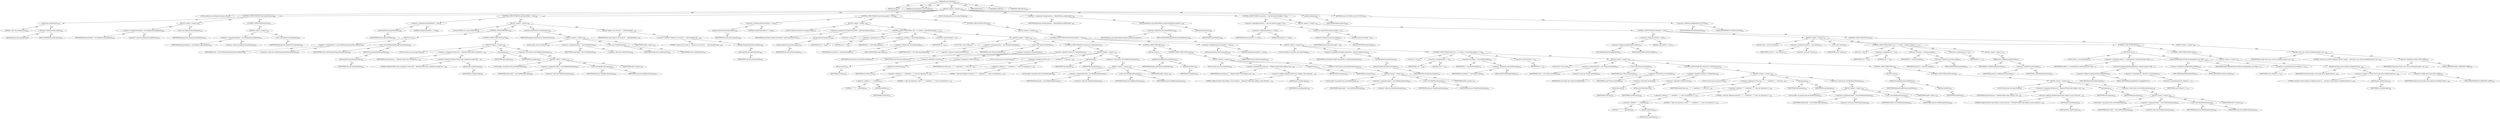 digraph "executeInVM" {  
"111669149724" [label = <(METHOD,executeInVM)<SUB>486</SUB>> ]
"115964117001" [label = <(PARAM,this)<SUB>486</SUB>> ]
"115964117035" [label = <(PARAM,CommandlineJava commandline)<SUB>486</SUB>> ]
"25769803828" [label = <(BLOCK,&lt;empty&gt;,&lt;empty&gt;)<SUB>486</SUB>> ]
"94489280522" [label = <(LOCAL,jdepend.textui.JDepend jdepend: ANY)<SUB>487</SUB>> ]
"47244640278" [label = <(CONTROL_STRUCTURE,IF,if (this.equals(format)))<SUB>489</SUB>> ]
"30064771219" [label = <(equals,this.equals(format))<SUB>489</SUB>> ]
"90194313244" [label = <(LITERAL,&quot;xml&quot;,this.equals(format))<SUB>489</SUB>> ]
"30064771220" [label = <(&lt;operator&gt;.fieldAccess,this.format)<SUB>489</SUB>> ]
"68719476898" [label = <(IDENTIFIER,this,this.equals(format))> ]
"55834574893" [label = <(FIELD_IDENTIFIER,format,format)<SUB>489</SUB>> ]
"25769803829" [label = <(BLOCK,&lt;empty&gt;,&lt;empty&gt;)<SUB>489</SUB>> ]
"30064771221" [label = <(&lt;operator&gt;.assignment,jdepend = new jdepend.xmlui.JDepend())<SUB>490</SUB>> ]
"68719476899" [label = <(IDENTIFIER,jdepend,jdepend = new jdepend.xmlui.JDepend())<SUB>490</SUB>> ]
"30064771222" [label = <(&lt;operator&gt;.alloc,new jdepend.xmlui.JDepend())<SUB>490</SUB>> ]
"30064771223" [label = <(&lt;init&gt;,new jdepend.xmlui.JDepend())<SUB>490</SUB>> ]
"68719476900" [label = <(IDENTIFIER,jdepend,new jdepend.xmlui.JDepend())<SUB>490</SUB>> ]
"47244640279" [label = <(CONTROL_STRUCTURE,ELSE,else)<SUB>491</SUB>> ]
"25769803830" [label = <(BLOCK,&lt;empty&gt;,&lt;empty&gt;)<SUB>491</SUB>> ]
"30064771224" [label = <(&lt;operator&gt;.assignment,jdepend = new jdepend.textui.JDepend())<SUB>492</SUB>> ]
"68719476901" [label = <(IDENTIFIER,jdepend,jdepend = new jdepend.textui.JDepend())<SUB>492</SUB>> ]
"30064771225" [label = <(&lt;operator&gt;.alloc,new jdepend.textui.JDepend())<SUB>492</SUB>> ]
"30064771226" [label = <(&lt;init&gt;,new jdepend.textui.JDepend())<SUB>492</SUB>> ]
"68719476902" [label = <(IDENTIFIER,jdepend,new jdepend.textui.JDepend())<SUB>492</SUB>> ]
"47244640280" [label = <(CONTROL_STRUCTURE,IF,if (getOutputFile() != null))<SUB>495</SUB>> ]
"30064771227" [label = <(&lt;operator&gt;.notEquals,getOutputFile() != null)<SUB>495</SUB>> ]
"30064771228" [label = <(getOutputFile,this.getOutputFile())<SUB>495</SUB>> ]
"68719476757" [label = <(IDENTIFIER,this,this.getOutputFile())<SUB>495</SUB>> ]
"90194313245" [label = <(LITERAL,null,getOutputFile() != null)<SUB>495</SUB>> ]
"25769803831" [label = <(BLOCK,&lt;empty&gt;,&lt;empty&gt;)<SUB>495</SUB>> ]
"94489280523" [label = <(LOCAL,FileWriter fw: java.io.FileWriter)<SUB>496</SUB>> ]
"47244640281" [label = <(CONTROL_STRUCTURE,TRY,try)<SUB>497</SUB>> ]
"25769803832" [label = <(BLOCK,try,try)<SUB>497</SUB>> ]
"30064771229" [label = <(&lt;operator&gt;.assignment,fw = new FileWriter(getOutputFile().getPath()))<SUB>498</SUB>> ]
"68719476903" [label = <(IDENTIFIER,fw,fw = new FileWriter(getOutputFile().getPath()))<SUB>498</SUB>> ]
"30064771230" [label = <(&lt;operator&gt;.alloc,new FileWriter(getOutputFile().getPath()))<SUB>498</SUB>> ]
"30064771231" [label = <(&lt;init&gt;,new FileWriter(getOutputFile().getPath()))<SUB>498</SUB>> ]
"68719476904" [label = <(IDENTIFIER,fw,new FileWriter(getOutputFile().getPath()))<SUB>498</SUB>> ]
"30064771232" [label = <(getPath,this.getOutputFile().getPath())<SUB>498</SUB>> ]
"30064771233" [label = <(getOutputFile,this.getOutputFile())<SUB>498</SUB>> ]
"68719476758" [label = <(IDENTIFIER,this,this.getOutputFile())<SUB>498</SUB>> ]
"47244640282" [label = <(CONTROL_STRUCTURE,CATCH,catch)<SUB>499</SUB>> ]
"25769803833" [label = <(BLOCK,&lt;empty&gt;,&lt;empty&gt;)<SUB>499</SUB>> ]
"94489280524" [label = <(LOCAL,String msg: java.lang.String)<SUB>500</SUB>> ]
"30064771234" [label = <(&lt;operator&gt;.assignment,String msg = &quot;JDepend Failed when creating the ...)<SUB>500</SUB>> ]
"68719476905" [label = <(IDENTIFIER,msg,String msg = &quot;JDepend Failed when creating the ...)<SUB>500</SUB>> ]
"30064771235" [label = <(&lt;operator&gt;.addition,&quot;JDepend Failed when creating the output file: ...)<SUB>500</SUB>> ]
"90194313246" [label = <(LITERAL,&quot;JDepend Failed when creating the output file: &quot;,&quot;JDepend Failed when creating the output file: ...)<SUB>500</SUB>> ]
"30064771236" [label = <(getMessage,e.getMessage())<SUB>501</SUB>> ]
"68719476906" [label = <(IDENTIFIER,e,e.getMessage())<SUB>501</SUB>> ]
"30064771237" [label = <(log,log(msg))<SUB>502</SUB>> ]
"68719476759" [label = <(IDENTIFIER,this,log(msg))<SUB>502</SUB>> ]
"68719476907" [label = <(IDENTIFIER,msg,log(msg))<SUB>502</SUB>> ]
"30064771238" [label = <(&lt;operator&gt;.throw,throw new BuildException(msg);)<SUB>503</SUB>> ]
"25769803834" [label = <(BLOCK,&lt;empty&gt;,&lt;empty&gt;)<SUB>503</SUB>> ]
"94489280525" [label = <(LOCAL,$obj2: org.apache.tools.ant.BuildException)<SUB>503</SUB>> ]
"30064771239" [label = <(&lt;operator&gt;.assignment,$obj2 = new BuildException(msg))<SUB>503</SUB>> ]
"68719476908" [label = <(IDENTIFIER,$obj2,$obj2 = new BuildException(msg))<SUB>503</SUB>> ]
"30064771240" [label = <(&lt;operator&gt;.alloc,new BuildException(msg))<SUB>503</SUB>> ]
"30064771241" [label = <(&lt;init&gt;,new BuildException(msg))<SUB>503</SUB>> ]
"68719476909" [label = <(IDENTIFIER,$obj2,new BuildException(msg))<SUB>503</SUB>> ]
"68719476910" [label = <(IDENTIFIER,msg,new BuildException(msg))<SUB>503</SUB>> ]
"68719476911" [label = <(IDENTIFIER,$obj2,&lt;empty&gt;)<SUB>503</SUB>> ]
"30064771242" [label = <(setWriter,setWriter(new PrintWriter(fw)))<SUB>505</SUB>> ]
"68719476912" [label = <(IDENTIFIER,jdepend,setWriter(new PrintWriter(fw)))<SUB>505</SUB>> ]
"25769803835" [label = <(BLOCK,&lt;empty&gt;,&lt;empty&gt;)<SUB>505</SUB>> ]
"94489280526" [label = <(LOCAL,$obj3: java.io.PrintWriter)<SUB>505</SUB>> ]
"30064771243" [label = <(&lt;operator&gt;.assignment,$obj3 = new PrintWriter(fw))<SUB>505</SUB>> ]
"68719476913" [label = <(IDENTIFIER,$obj3,$obj3 = new PrintWriter(fw))<SUB>505</SUB>> ]
"30064771244" [label = <(&lt;operator&gt;.alloc,new PrintWriter(fw))<SUB>505</SUB>> ]
"30064771245" [label = <(&lt;init&gt;,new PrintWriter(fw))<SUB>505</SUB>> ]
"68719476914" [label = <(IDENTIFIER,$obj3,new PrintWriter(fw))<SUB>505</SUB>> ]
"68719476915" [label = <(IDENTIFIER,fw,new PrintWriter(fw))<SUB>505</SUB>> ]
"68719476916" [label = <(IDENTIFIER,$obj3,&lt;empty&gt;)<SUB>505</SUB>> ]
"30064771246" [label = <(log,log(&quot;Output to be stored in &quot; + getOutputFile()...)<SUB>506</SUB>> ]
"68719476761" [label = <(IDENTIFIER,this,log(&quot;Output to be stored in &quot; + getOutputFile()...)<SUB>506</SUB>> ]
"30064771247" [label = <(&lt;operator&gt;.addition,&quot;Output to be stored in &quot; + getOutputFile().get...)<SUB>506</SUB>> ]
"90194313247" [label = <(LITERAL,&quot;Output to be stored in &quot;,&quot;Output to be stored in &quot; + getOutputFile().get...)<SUB>506</SUB>> ]
"30064771248" [label = <(getPath,this.getOutputFile().getPath())<SUB>506</SUB>> ]
"30064771249" [label = <(getOutputFile,this.getOutputFile())<SUB>506</SUB>> ]
"68719476760" [label = <(IDENTIFIER,this,this.getOutputFile())<SUB>506</SUB>> ]
"47244640283" [label = <(CONTROL_STRUCTURE,IF,if (getClassespath() != null))<SUB>509</SUB>> ]
"30064771250" [label = <(&lt;operator&gt;.notEquals,getClassespath() != null)<SUB>509</SUB>> ]
"30064771251" [label = <(getClassespath,this.getClassespath())<SUB>509</SUB>> ]
"68719476762" [label = <(IDENTIFIER,this,this.getClassespath())<SUB>509</SUB>> ]
"90194313248" [label = <(LITERAL,null,getClassespath() != null)<SUB>509</SUB>> ]
"25769803836" [label = <(BLOCK,&lt;empty&gt;,&lt;empty&gt;)<SUB>509</SUB>> ]
"94489280527" [label = <(LOCAL,String[] classesPath: java.lang.String[])<SUB>514</SUB>> ]
"30064771252" [label = <(&lt;operator&gt;.assignment,String[] classesPath = getClassespath().list())<SUB>514</SUB>> ]
"68719476917" [label = <(IDENTIFIER,classesPath,String[] classesPath = getClassespath().list())<SUB>514</SUB>> ]
"30064771253" [label = <(list,this.getClassespath().list())<SUB>514</SUB>> ]
"30064771254" [label = <(getClassespath,this.getClassespath())<SUB>514</SUB>> ]
"68719476763" [label = <(IDENTIFIER,this,this.getClassespath())<SUB>514</SUB>> ]
"47244640284" [label = <(CONTROL_STRUCTURE,FOR,for (int i = 0; Some(i &lt; classesPath.length); i++))<SUB>515</SUB>> ]
"94489280528" [label = <(LOCAL,int i: int)<SUB>515</SUB>> ]
"30064771255" [label = <(&lt;operator&gt;.assignment,int i = 0)<SUB>515</SUB>> ]
"68719476918" [label = <(IDENTIFIER,i,int i = 0)<SUB>515</SUB>> ]
"90194313249" [label = <(LITERAL,0,int i = 0)<SUB>515</SUB>> ]
"30064771256" [label = <(&lt;operator&gt;.lessThan,i &lt; classesPath.length)<SUB>515</SUB>> ]
"68719476919" [label = <(IDENTIFIER,i,i &lt; classesPath.length)<SUB>515</SUB>> ]
"30064771257" [label = <(&lt;operator&gt;.fieldAccess,classesPath.length)<SUB>515</SUB>> ]
"68719476920" [label = <(IDENTIFIER,classesPath,i &lt; classesPath.length)<SUB>515</SUB>> ]
"55834574894" [label = <(FIELD_IDENTIFIER,length,length)<SUB>515</SUB>> ]
"30064771258" [label = <(&lt;operator&gt;.postIncrement,i++)<SUB>515</SUB>> ]
"68719476921" [label = <(IDENTIFIER,i,i++)<SUB>515</SUB>> ]
"25769803837" [label = <(BLOCK,&lt;empty&gt;,&lt;empty&gt;)<SUB>515</SUB>> ]
"94489280529" [label = <(LOCAL,File f: java.io.File)<SUB>516</SUB>> ]
"30064771259" [label = <(&lt;operator&gt;.assignment,File f = new File(classesPath[i]))<SUB>516</SUB>> ]
"68719476922" [label = <(IDENTIFIER,f,File f = new File(classesPath[i]))<SUB>516</SUB>> ]
"30064771260" [label = <(&lt;operator&gt;.alloc,new File(classesPath[i]))<SUB>516</SUB>> ]
"30064771261" [label = <(&lt;init&gt;,new File(classesPath[i]))<SUB>516</SUB>> ]
"68719476923" [label = <(IDENTIFIER,f,new File(classesPath[i]))<SUB>516</SUB>> ]
"30064771262" [label = <(&lt;operator&gt;.indexAccess,classesPath[i])<SUB>516</SUB>> ]
"68719476924" [label = <(IDENTIFIER,classesPath,new File(classesPath[i]))<SUB>516</SUB>> ]
"68719476925" [label = <(IDENTIFIER,i,new File(classesPath[i]))<SUB>516</SUB>> ]
"47244640285" [label = <(CONTROL_STRUCTURE,IF,if (!f.exists() || !f.isDirectory()))<SUB>519</SUB>> ]
"30064771263" [label = <(&lt;operator&gt;.logicalOr,!f.exists() || !f.isDirectory())<SUB>519</SUB>> ]
"30064771264" [label = <(&lt;operator&gt;.logicalNot,!f.exists())<SUB>519</SUB>> ]
"30064771265" [label = <(exists,f.exists())<SUB>519</SUB>> ]
"68719476926" [label = <(IDENTIFIER,f,f.exists())<SUB>519</SUB>> ]
"30064771266" [label = <(&lt;operator&gt;.logicalNot,!f.isDirectory())<SUB>519</SUB>> ]
"30064771267" [label = <(isDirectory,f.isDirectory())<SUB>519</SUB>> ]
"68719476927" [label = <(IDENTIFIER,f,f.isDirectory())<SUB>519</SUB>> ]
"25769803838" [label = <(BLOCK,&lt;empty&gt;,&lt;empty&gt;)<SUB>519</SUB>> ]
"94489280530" [label = <(LOCAL,String msg: java.lang.String)<SUB>520</SUB>> ]
"30064771268" [label = <(&lt;operator&gt;.assignment,String msg = &quot;\&quot;&quot; + f.getPath() + &quot;\&quot; does not ...)<SUB>520</SUB>> ]
"68719476928" [label = <(IDENTIFIER,msg,String msg = &quot;\&quot;&quot; + f.getPath() + &quot;\&quot; does not ...)<SUB>520</SUB>> ]
"30064771269" [label = <(&lt;operator&gt;.addition,&quot;\&quot;&quot; + f.getPath() + &quot;\&quot; does not represent a v...)<SUB>520</SUB>> ]
"30064771270" [label = <(&lt;operator&gt;.addition,&quot;\&quot;&quot; + f.getPath() + &quot;\&quot; does not represent a v...)<SUB>520</SUB>> ]
"30064771271" [label = <(&lt;operator&gt;.addition,&quot;\&quot;&quot; + f.getPath())<SUB>520</SUB>> ]
"90194313250" [label = <(LITERAL,&quot;\&quot;&quot;,&quot;\&quot;&quot; + f.getPath())<SUB>520</SUB>> ]
"30064771272" [label = <(getPath,f.getPath())<SUB>521</SUB>> ]
"68719476929" [label = <(IDENTIFIER,f,f.getPath())<SUB>521</SUB>> ]
"90194313251" [label = <(LITERAL,&quot;\&quot; does not represent a valid&quot;,&quot;\&quot;&quot; + f.getPath() + &quot;\&quot; does not represent a v...)<SUB>522</SUB>> ]
"90194313252" [label = <(LITERAL,&quot; directory. JDepend would fail.&quot;,&quot;\&quot;&quot; + f.getPath() + &quot;\&quot; does not represent a v...)<SUB>523</SUB>> ]
"30064771273" [label = <(log,log(msg))<SUB>524</SUB>> ]
"68719476764" [label = <(IDENTIFIER,this,log(msg))<SUB>524</SUB>> ]
"68719476930" [label = <(IDENTIFIER,msg,log(msg))<SUB>524</SUB>> ]
"30064771274" [label = <(&lt;operator&gt;.throw,throw new BuildException(msg);)<SUB>525</SUB>> ]
"25769803839" [label = <(BLOCK,&lt;empty&gt;,&lt;empty&gt;)<SUB>525</SUB>> ]
"94489280531" [label = <(LOCAL,$obj4: org.apache.tools.ant.BuildException)<SUB>525</SUB>> ]
"30064771275" [label = <(&lt;operator&gt;.assignment,$obj4 = new BuildException(msg))<SUB>525</SUB>> ]
"68719476931" [label = <(IDENTIFIER,$obj4,$obj4 = new BuildException(msg))<SUB>525</SUB>> ]
"30064771276" [label = <(&lt;operator&gt;.alloc,new BuildException(msg))<SUB>525</SUB>> ]
"30064771277" [label = <(&lt;init&gt;,new BuildException(msg))<SUB>525</SUB>> ]
"68719476932" [label = <(IDENTIFIER,$obj4,new BuildException(msg))<SUB>525</SUB>> ]
"68719476933" [label = <(IDENTIFIER,msg,new BuildException(msg))<SUB>525</SUB>> ]
"68719476934" [label = <(IDENTIFIER,$obj4,&lt;empty&gt;)<SUB>525</SUB>> ]
"47244640286" [label = <(CONTROL_STRUCTURE,TRY,try)<SUB>527</SUB>> ]
"25769803840" [label = <(BLOCK,try,try)<SUB>527</SUB>> ]
"30064771278" [label = <(addDirectory,addDirectory(f.getPath()))<SUB>528</SUB>> ]
"68719476935" [label = <(IDENTIFIER,jdepend,addDirectory(f.getPath()))<SUB>528</SUB>> ]
"30064771279" [label = <(getPath,f.getPath())<SUB>528</SUB>> ]
"68719476936" [label = <(IDENTIFIER,f,f.getPath())<SUB>528</SUB>> ]
"47244640287" [label = <(CONTROL_STRUCTURE,CATCH,catch)<SUB>529</SUB>> ]
"25769803841" [label = <(BLOCK,&lt;empty&gt;,&lt;empty&gt;)<SUB>529</SUB>> ]
"94489280532" [label = <(LOCAL,String msg: java.lang.String)<SUB>530</SUB>> ]
"30064771280" [label = <(&lt;operator&gt;.assignment,String msg = &quot;JDepend Failed when adding a clas...)<SUB>530</SUB>> ]
"68719476937" [label = <(IDENTIFIER,msg,String msg = &quot;JDepend Failed when adding a clas...)<SUB>530</SUB>> ]
"30064771281" [label = <(&lt;operator&gt;.addition,&quot;JDepend Failed when adding a class directory: ...)<SUB>531</SUB>> ]
"90194313253" [label = <(LITERAL,&quot;JDepend Failed when adding a class directory: &quot;,&quot;JDepend Failed when adding a class directory: ...)<SUB>531</SUB>> ]
"30064771282" [label = <(getMessage,e.getMessage())<SUB>532</SUB>> ]
"68719476938" [label = <(IDENTIFIER,e,e.getMessage())<SUB>532</SUB>> ]
"30064771283" [label = <(log,log(msg))<SUB>533</SUB>> ]
"68719476765" [label = <(IDENTIFIER,this,log(msg))<SUB>533</SUB>> ]
"68719476939" [label = <(IDENTIFIER,msg,log(msg))<SUB>533</SUB>> ]
"30064771284" [label = <(&lt;operator&gt;.throw,throw new BuildException(msg);)<SUB>534</SUB>> ]
"25769803842" [label = <(BLOCK,&lt;empty&gt;,&lt;empty&gt;)<SUB>534</SUB>> ]
"94489280533" [label = <(LOCAL,$obj5: org.apache.tools.ant.BuildException)<SUB>534</SUB>> ]
"30064771285" [label = <(&lt;operator&gt;.assignment,$obj5 = new BuildException(msg))<SUB>534</SUB>> ]
"68719476940" [label = <(IDENTIFIER,$obj5,$obj5 = new BuildException(msg))<SUB>534</SUB>> ]
"30064771286" [label = <(&lt;operator&gt;.alloc,new BuildException(msg))<SUB>534</SUB>> ]
"30064771287" [label = <(&lt;init&gt;,new BuildException(msg))<SUB>534</SUB>> ]
"68719476941" [label = <(IDENTIFIER,$obj5,new BuildException(msg))<SUB>534</SUB>> ]
"68719476942" [label = <(IDENTIFIER,msg,new BuildException(msg))<SUB>534</SUB>> ]
"68719476943" [label = <(IDENTIFIER,$obj5,&lt;empty&gt;)<SUB>534</SUB>> ]
"47244640288" [label = <(CONTROL_STRUCTURE,ELSE,else)<SUB>538</SUB>> ]
"25769803843" [label = <(BLOCK,&lt;empty&gt;,&lt;empty&gt;)<SUB>538</SUB>> ]
"47244640289" [label = <(CONTROL_STRUCTURE,IF,if (getSourcespath() != null))<SUB>538</SUB>> ]
"30064771288" [label = <(&lt;operator&gt;.notEquals,getSourcespath() != null)<SUB>538</SUB>> ]
"30064771289" [label = <(getSourcespath,this.getSourcespath())<SUB>538</SUB>> ]
"68719476766" [label = <(IDENTIFIER,this,this.getSourcespath())<SUB>538</SUB>> ]
"90194313254" [label = <(LITERAL,null,getSourcespath() != null)<SUB>538</SUB>> ]
"25769803844" [label = <(BLOCK,&lt;empty&gt;,&lt;empty&gt;)<SUB>538</SUB>> ]
"94489280534" [label = <(LOCAL,String[] sourcesPath: java.lang.String[])<SUB>542</SUB>> ]
"30064771290" [label = <(&lt;operator&gt;.assignment,String[] sourcesPath = getSourcespath().list())<SUB>542</SUB>> ]
"68719476944" [label = <(IDENTIFIER,sourcesPath,String[] sourcesPath = getSourcespath().list())<SUB>542</SUB>> ]
"30064771291" [label = <(list,this.getSourcespath().list())<SUB>542</SUB>> ]
"30064771292" [label = <(getSourcespath,this.getSourcespath())<SUB>542</SUB>> ]
"68719476767" [label = <(IDENTIFIER,this,this.getSourcespath())<SUB>542</SUB>> ]
"47244640290" [label = <(CONTROL_STRUCTURE,FOR,for (int i = 0; Some(i &lt; sourcesPath.length); i++))<SUB>543</SUB>> ]
"94489280535" [label = <(LOCAL,int i: int)<SUB>543</SUB>> ]
"30064771293" [label = <(&lt;operator&gt;.assignment,int i = 0)<SUB>543</SUB>> ]
"68719476945" [label = <(IDENTIFIER,i,int i = 0)<SUB>543</SUB>> ]
"90194313255" [label = <(LITERAL,0,int i = 0)<SUB>543</SUB>> ]
"30064771294" [label = <(&lt;operator&gt;.lessThan,i &lt; sourcesPath.length)<SUB>543</SUB>> ]
"68719476946" [label = <(IDENTIFIER,i,i &lt; sourcesPath.length)<SUB>543</SUB>> ]
"30064771295" [label = <(&lt;operator&gt;.fieldAccess,sourcesPath.length)<SUB>543</SUB>> ]
"68719476947" [label = <(IDENTIFIER,sourcesPath,i &lt; sourcesPath.length)<SUB>543</SUB>> ]
"55834574895" [label = <(FIELD_IDENTIFIER,length,length)<SUB>543</SUB>> ]
"30064771296" [label = <(&lt;operator&gt;.postIncrement,i++)<SUB>543</SUB>> ]
"68719476948" [label = <(IDENTIFIER,i,i++)<SUB>543</SUB>> ]
"25769803845" [label = <(BLOCK,&lt;empty&gt;,&lt;empty&gt;)<SUB>543</SUB>> ]
"94489280536" [label = <(LOCAL,File f: java.io.File)<SUB>544</SUB>> ]
"30064771297" [label = <(&lt;operator&gt;.assignment,File f = new File(sourcesPath[i]))<SUB>544</SUB>> ]
"68719476949" [label = <(IDENTIFIER,f,File f = new File(sourcesPath[i]))<SUB>544</SUB>> ]
"30064771298" [label = <(&lt;operator&gt;.alloc,new File(sourcesPath[i]))<SUB>544</SUB>> ]
"30064771299" [label = <(&lt;init&gt;,new File(sourcesPath[i]))<SUB>544</SUB>> ]
"68719476950" [label = <(IDENTIFIER,f,new File(sourcesPath[i]))<SUB>544</SUB>> ]
"30064771300" [label = <(&lt;operator&gt;.indexAccess,sourcesPath[i])<SUB>544</SUB>> ]
"68719476951" [label = <(IDENTIFIER,sourcesPath,new File(sourcesPath[i]))<SUB>544</SUB>> ]
"68719476952" [label = <(IDENTIFIER,i,new File(sourcesPath[i]))<SUB>544</SUB>> ]
"47244640291" [label = <(CONTROL_STRUCTURE,IF,if (!f.exists() || !f.isDirectory()))<SUB>548</SUB>> ]
"30064771301" [label = <(&lt;operator&gt;.logicalOr,!f.exists() || !f.isDirectory())<SUB>548</SUB>> ]
"30064771302" [label = <(&lt;operator&gt;.logicalNot,!f.exists())<SUB>548</SUB>> ]
"30064771303" [label = <(exists,f.exists())<SUB>548</SUB>> ]
"68719476953" [label = <(IDENTIFIER,f,f.exists())<SUB>548</SUB>> ]
"30064771304" [label = <(&lt;operator&gt;.logicalNot,!f.isDirectory())<SUB>548</SUB>> ]
"30064771305" [label = <(isDirectory,f.isDirectory())<SUB>548</SUB>> ]
"68719476954" [label = <(IDENTIFIER,f,f.isDirectory())<SUB>548</SUB>> ]
"25769803846" [label = <(BLOCK,&lt;empty&gt;,&lt;empty&gt;)<SUB>548</SUB>> ]
"94489280537" [label = <(LOCAL,String msg: java.lang.String)<SUB>549</SUB>> ]
"30064771306" [label = <(&lt;operator&gt;.assignment,String msg = &quot;\&quot;&quot; + f.getPath() + &quot;\&quot; does not ...)<SUB>549</SUB>> ]
"68719476955" [label = <(IDENTIFIER,msg,String msg = &quot;\&quot;&quot; + f.getPath() + &quot;\&quot; does not ...)<SUB>549</SUB>> ]
"30064771307" [label = <(&lt;operator&gt;.addition,&quot;\&quot;&quot; + f.getPath() + &quot;\&quot; does not represent a v...)<SUB>549</SUB>> ]
"30064771308" [label = <(&lt;operator&gt;.addition,&quot;\&quot;&quot; + f.getPath() + &quot;\&quot; does not represent a v...)<SUB>549</SUB>> ]
"30064771309" [label = <(&lt;operator&gt;.addition,&quot;\&quot;&quot; + f.getPath())<SUB>549</SUB>> ]
"90194313256" [label = <(LITERAL,&quot;\&quot;&quot;,&quot;\&quot;&quot; + f.getPath())<SUB>549</SUB>> ]
"30064771310" [label = <(getPath,f.getPath())<SUB>550</SUB>> ]
"68719476956" [label = <(IDENTIFIER,f,f.getPath())<SUB>550</SUB>> ]
"90194313257" [label = <(LITERAL,&quot;\&quot; does not represent a valid&quot;,&quot;\&quot;&quot; + f.getPath() + &quot;\&quot; does not represent a v...)<SUB>551</SUB>> ]
"90194313258" [label = <(LITERAL,&quot; directory. JDepend would fail.&quot;,&quot;\&quot;&quot; + f.getPath() + &quot;\&quot; does not represent a v...)<SUB>552</SUB>> ]
"30064771311" [label = <(log,log(msg))<SUB>553</SUB>> ]
"68719476768" [label = <(IDENTIFIER,this,log(msg))<SUB>553</SUB>> ]
"68719476957" [label = <(IDENTIFIER,msg,log(msg))<SUB>553</SUB>> ]
"30064771312" [label = <(&lt;operator&gt;.throw,throw new BuildException(msg);)<SUB>554</SUB>> ]
"25769803847" [label = <(BLOCK,&lt;empty&gt;,&lt;empty&gt;)<SUB>554</SUB>> ]
"94489280538" [label = <(LOCAL,$obj6: org.apache.tools.ant.BuildException)<SUB>554</SUB>> ]
"30064771313" [label = <(&lt;operator&gt;.assignment,$obj6 = new BuildException(msg))<SUB>554</SUB>> ]
"68719476958" [label = <(IDENTIFIER,$obj6,$obj6 = new BuildException(msg))<SUB>554</SUB>> ]
"30064771314" [label = <(&lt;operator&gt;.alloc,new BuildException(msg))<SUB>554</SUB>> ]
"30064771315" [label = <(&lt;init&gt;,new BuildException(msg))<SUB>554</SUB>> ]
"68719476959" [label = <(IDENTIFIER,$obj6,new BuildException(msg))<SUB>554</SUB>> ]
"68719476960" [label = <(IDENTIFIER,msg,new BuildException(msg))<SUB>554</SUB>> ]
"68719476961" [label = <(IDENTIFIER,$obj6,&lt;empty&gt;)<SUB>554</SUB>> ]
"47244640292" [label = <(CONTROL_STRUCTURE,TRY,try)<SUB>556</SUB>> ]
"25769803848" [label = <(BLOCK,try,try)<SUB>556</SUB>> ]
"30064771316" [label = <(addDirectory,addDirectory(f.getPath()))<SUB>557</SUB>> ]
"68719476962" [label = <(IDENTIFIER,jdepend,addDirectory(f.getPath()))<SUB>557</SUB>> ]
"30064771317" [label = <(getPath,f.getPath())<SUB>557</SUB>> ]
"68719476963" [label = <(IDENTIFIER,f,f.getPath())<SUB>557</SUB>> ]
"47244640293" [label = <(CONTROL_STRUCTURE,CATCH,catch)<SUB>558</SUB>> ]
"25769803849" [label = <(BLOCK,&lt;empty&gt;,&lt;empty&gt;)<SUB>558</SUB>> ]
"94489280539" [label = <(LOCAL,String msg: java.lang.String)<SUB>559</SUB>> ]
"30064771318" [label = <(&lt;operator&gt;.assignment,String msg = &quot;JDepend Failed when adding a sour...)<SUB>559</SUB>> ]
"68719476964" [label = <(IDENTIFIER,msg,String msg = &quot;JDepend Failed when adding a sour...)<SUB>559</SUB>> ]
"30064771319" [label = <(&lt;operator&gt;.addition,&quot;JDepend Failed when adding a source directory:...)<SUB>560</SUB>> ]
"90194313259" [label = <(LITERAL,&quot;JDepend Failed when adding a source directory: &quot;,&quot;JDepend Failed when adding a source directory:...)<SUB>560</SUB>> ]
"30064771320" [label = <(getMessage,e.getMessage())<SUB>561</SUB>> ]
"68719476965" [label = <(IDENTIFIER,e,e.getMessage())<SUB>561</SUB>> ]
"30064771321" [label = <(log,log(msg))<SUB>562</SUB>> ]
"68719476769" [label = <(IDENTIFIER,this,log(msg))<SUB>562</SUB>> ]
"68719476966" [label = <(IDENTIFIER,msg,log(msg))<SUB>562</SUB>> ]
"30064771322" [label = <(&lt;operator&gt;.throw,throw new BuildException(msg);)<SUB>563</SUB>> ]
"25769803850" [label = <(BLOCK,&lt;empty&gt;,&lt;empty&gt;)<SUB>563</SUB>> ]
"94489280540" [label = <(LOCAL,$obj7: org.apache.tools.ant.BuildException)<SUB>563</SUB>> ]
"30064771323" [label = <(&lt;operator&gt;.assignment,$obj7 = new BuildException(msg))<SUB>563</SUB>> ]
"68719476967" [label = <(IDENTIFIER,$obj7,$obj7 = new BuildException(msg))<SUB>563</SUB>> ]
"30064771324" [label = <(&lt;operator&gt;.alloc,new BuildException(msg))<SUB>563</SUB>> ]
"30064771325" [label = <(&lt;init&gt;,new BuildException(msg))<SUB>563</SUB>> ]
"68719476968" [label = <(IDENTIFIER,$obj7,new BuildException(msg))<SUB>563</SUB>> ]
"68719476969" [label = <(IDENTIFIER,msg,new BuildException(msg))<SUB>563</SUB>> ]
"68719476970" [label = <(IDENTIFIER,$obj7,&lt;empty&gt;)<SUB>563</SUB>> ]
"94489280541" [label = <(LOCAL,String[] patterns: java.lang.String[])<SUB>569</SUB>> ]
"30064771326" [label = <(&lt;operator&gt;.assignment,String[] patterns = defaultPatterns.getExcludeP...)<SUB>569</SUB>> ]
"68719476971" [label = <(IDENTIFIER,patterns,String[] patterns = defaultPatterns.getExcludeP...)<SUB>569</SUB>> ]
"30064771327" [label = <(getExcludePatterns,this.defaultPatterns.getExcludePatterns(getProj...)<SUB>569</SUB>> ]
"30064771328" [label = <(&lt;operator&gt;.fieldAccess,this.defaultPatterns)<SUB>569</SUB>> ]
"68719476972" [label = <(IDENTIFIER,this,this.defaultPatterns.getExcludePatterns(getProj...)> ]
"55834574896" [label = <(FIELD_IDENTIFIER,defaultPatterns,defaultPatterns)<SUB>569</SUB>> ]
"30064771329" [label = <(getProject,getProject())<SUB>569</SUB>> ]
"68719476770" [label = <(IDENTIFIER,this,getProject())<SUB>569</SUB>> ]
"47244640294" [label = <(CONTROL_STRUCTURE,IF,if (patterns != null &amp;&amp; patterns.length &gt; 0))<SUB>570</SUB>> ]
"30064771330" [label = <(&lt;operator&gt;.logicalAnd,patterns != null &amp;&amp; patterns.length &gt; 0)<SUB>570</SUB>> ]
"30064771331" [label = <(&lt;operator&gt;.notEquals,patterns != null)<SUB>570</SUB>> ]
"68719476973" [label = <(IDENTIFIER,patterns,patterns != null)<SUB>570</SUB>> ]
"90194313260" [label = <(LITERAL,null,patterns != null)<SUB>570</SUB>> ]
"30064771332" [label = <(&lt;operator&gt;.greaterThan,patterns.length &gt; 0)<SUB>570</SUB>> ]
"30064771333" [label = <(&lt;operator&gt;.fieldAccess,patterns.length)<SUB>570</SUB>> ]
"68719476974" [label = <(IDENTIFIER,patterns,patterns.length &gt; 0)<SUB>570</SUB>> ]
"55834574897" [label = <(FIELD_IDENTIFIER,length,length)<SUB>570</SUB>> ]
"90194313261" [label = <(LITERAL,0,patterns.length &gt; 0)<SUB>570</SUB>> ]
"25769803851" [label = <(BLOCK,&lt;empty&gt;,&lt;empty&gt;)<SUB>570</SUB>> ]
"47244640295" [label = <(CONTROL_STRUCTURE,IF,if (setFilter != null))<SUB>571</SUB>> ]
"30064771334" [label = <(&lt;operator&gt;.notEquals,setFilter != null)<SUB>571</SUB>> ]
"30064771335" [label = <(&lt;operator&gt;.fieldAccess,JDependTask.setFilter)<SUB>571</SUB>> ]
"180388626432" [label = <(TYPE_REF,JDependTask,JDependTask)<SUB>571</SUB>> ]
"55834574898" [label = <(FIELD_IDENTIFIER,setFilter,setFilter)<SUB>571</SUB>> ]
"90194313262" [label = <(LITERAL,null,setFilter != null)<SUB>571</SUB>> ]
"25769803852" [label = <(BLOCK,&lt;empty&gt;,&lt;empty&gt;)<SUB>571</SUB>> ]
"94489280542" [label = <(LOCAL,Vector v: java.util.Vector)<SUB>572</SUB>> ]
"30064771336" [label = <(&lt;operator&gt;.assignment,Vector v = new Vector())<SUB>572</SUB>> ]
"68719476975" [label = <(IDENTIFIER,v,Vector v = new Vector())<SUB>572</SUB>> ]
"30064771337" [label = <(&lt;operator&gt;.alloc,new Vector())<SUB>572</SUB>> ]
"30064771338" [label = <(&lt;init&gt;,new Vector())<SUB>572</SUB>> ]
"68719476976" [label = <(IDENTIFIER,v,new Vector())<SUB>572</SUB>> ]
"47244640296" [label = <(CONTROL_STRUCTURE,FOR,for (int i = 0; Some(i &lt; patterns.length); i++))<SUB>573</SUB>> ]
"94489280543" [label = <(LOCAL,int i: int)<SUB>573</SUB>> ]
"30064771339" [label = <(&lt;operator&gt;.assignment,int i = 0)<SUB>573</SUB>> ]
"68719476977" [label = <(IDENTIFIER,i,int i = 0)<SUB>573</SUB>> ]
"90194313263" [label = <(LITERAL,0,int i = 0)<SUB>573</SUB>> ]
"30064771340" [label = <(&lt;operator&gt;.lessThan,i &lt; patterns.length)<SUB>573</SUB>> ]
"68719476978" [label = <(IDENTIFIER,i,i &lt; patterns.length)<SUB>573</SUB>> ]
"30064771341" [label = <(&lt;operator&gt;.fieldAccess,patterns.length)<SUB>573</SUB>> ]
"68719476979" [label = <(IDENTIFIER,patterns,i &lt; patterns.length)<SUB>573</SUB>> ]
"55834574899" [label = <(FIELD_IDENTIFIER,length,length)<SUB>573</SUB>> ]
"30064771342" [label = <(&lt;operator&gt;.postIncrement,i++)<SUB>573</SUB>> ]
"68719476980" [label = <(IDENTIFIER,i,i++)<SUB>573</SUB>> ]
"25769803853" [label = <(BLOCK,&lt;empty&gt;,&lt;empty&gt;)<SUB>573</SUB>> ]
"30064771343" [label = <(addElement,v.addElement(patterns[i]))<SUB>574</SUB>> ]
"68719476981" [label = <(IDENTIFIER,v,v.addElement(patterns[i]))<SUB>574</SUB>> ]
"30064771344" [label = <(&lt;operator&gt;.indexAccess,patterns[i])<SUB>574</SUB>> ]
"68719476982" [label = <(IDENTIFIER,patterns,v.addElement(patterns[i]))<SUB>574</SUB>> ]
"68719476983" [label = <(IDENTIFIER,i,v.addElement(patterns[i]))<SUB>574</SUB>> ]
"47244640297" [label = <(CONTROL_STRUCTURE,TRY,try)<SUB>576</SUB>> ]
"25769803854" [label = <(BLOCK,try,try)<SUB>576</SUB>> ]
"94489280544" [label = <(LOCAL,Object o: java.lang.Object)<SUB>577</SUB>> ]
"30064771345" [label = <(&lt;operator&gt;.assignment,Object o = packageFilterC.newInstance(new Objec...)<SUB>577</SUB>> ]
"68719476984" [label = <(IDENTIFIER,o,Object o = packageFilterC.newInstance(new Objec...)<SUB>577</SUB>> ]
"30064771346" [label = <(newInstance,JDependTask.packageFilterC.newInstance(new Obje...)<SUB>577</SUB>> ]
"30064771347" [label = <(&lt;operator&gt;.fieldAccess,JDependTask.packageFilterC)<SUB>577</SUB>> ]
"180388626433" [label = <(TYPE_REF,JDependTask,JDependTask)<SUB>577</SUB>> ]
"55834574900" [label = <(FIELD_IDENTIFIER,packageFilterC,packageFilterC)<SUB>577</SUB>> ]
"30064771348" [label = <(&lt;operator&gt;.arrayInitializer,&lt;operator&gt;.arrayInitializer)<SUB>577</SUB>> ]
"30064771349" [label = <(&lt;operator&gt;.arrayInitializer,new Object[] { v })<SUB>577</SUB>> ]
"68719476985" [label = <(IDENTIFIER,v,new Object[] { v })<SUB>577</SUB>> ]
"30064771350" [label = <(invoke,JDependTask.setFilter.invoke(jdepend, new Objec...)<SUB>578</SUB>> ]
"30064771351" [label = <(&lt;operator&gt;.fieldAccess,JDependTask.setFilter)<SUB>578</SUB>> ]
"180388626434" [label = <(TYPE_REF,JDependTask,JDependTask)<SUB>578</SUB>> ]
"55834574901" [label = <(FIELD_IDENTIFIER,setFilter,setFilter)<SUB>578</SUB>> ]
"68719476986" [label = <(IDENTIFIER,jdepend,JDependTask.setFilter.invoke(jdepend, new Objec...)<SUB>578</SUB>> ]
"30064771352" [label = <(&lt;operator&gt;.arrayInitializer,new Object[] { o })<SUB>578</SUB>> ]
"68719476987" [label = <(IDENTIFIER,o,new Object[] { o })<SUB>578</SUB>> ]
"47244640298" [label = <(CONTROL_STRUCTURE,CATCH,catch)<SUB>579</SUB>> ]
"25769803855" [label = <(BLOCK,&lt;empty&gt;,&lt;empty&gt;)<SUB>579</SUB>> ]
"30064771353" [label = <(log,log(&quot;excludes will be ignored as JDepend doesn'...)<SUB>580</SUB>> ]
"68719476771" [label = <(IDENTIFIER,this,log(&quot;excludes will be ignored as JDepend doesn'...)<SUB>580</SUB>> ]
"30064771354" [label = <(&lt;operator&gt;.addition,&quot;excludes will be ignored as JDepend doesn't li...)<SUB>580</SUB>> ]
"90194313264" [label = <(LITERAL,&quot;excludes will be ignored as JDepend doesn't li...,&quot;excludes will be ignored as JDepend doesn't li...)<SUB>580</SUB>> ]
"30064771355" [label = <(getMessage,e.getMessage())<SUB>581</SUB>> ]
"68719476988" [label = <(IDENTIFIER,e,e.getMessage())<SUB>581</SUB>> ]
"30064771356" [label = <(&lt;operator&gt;.fieldAccess,Project.MSG_WARN)<SUB>581</SUB>> ]
"68719476989" [label = <(IDENTIFIER,Project,log(&quot;excludes will be ignored as JDepend doesn'...)<SUB>581</SUB>> ]
"55834574902" [label = <(FIELD_IDENTIFIER,MSG_WARN,MSG_WARN)<SUB>581</SUB>> ]
"47244640299" [label = <(CONTROL_STRUCTURE,ELSE,else)<SUB>583</SUB>> ]
"25769803856" [label = <(BLOCK,&lt;empty&gt;,&lt;empty&gt;)<SUB>583</SUB>> ]
"30064771357" [label = <(log,log(&quot;Sorry, your version of JDepend doesn't sup...)<SUB>584</SUB>> ]
"68719476772" [label = <(IDENTIFIER,this,log(&quot;Sorry, your version of JDepend doesn't sup...)<SUB>584</SUB>> ]
"90194313265" [label = <(LITERAL,&quot;Sorry, your version of JDepend doesn't support...,log(&quot;Sorry, your version of JDepend doesn't sup...)<SUB>584</SUB>> ]
"30064771358" [label = <(&lt;operator&gt;.fieldAccess,Project.MSG_WARN)<SUB>585</SUB>> ]
"68719476990" [label = <(IDENTIFIER,Project,log(&quot;Sorry, your version of JDepend doesn't sup...)<SUB>585</SUB>> ]
"55834574903" [label = <(FIELD_IDENTIFIER,MSG_WARN,MSG_WARN)<SUB>585</SUB>> ]
"30064771359" [label = <(analyze,analyze())<SUB>589</SUB>> ]
"68719476991" [label = <(IDENTIFIER,jdepend,analyze())<SUB>589</SUB>> ]
"146028888079" [label = <(RETURN,return SUCCESS;,return SUCCESS;)<SUB>590</SUB>> ]
"30064771360" [label = <(&lt;operator&gt;.fieldAccess,JDependTask.SUCCESS)<SUB>590</SUB>> ]
"180388626435" [label = <(TYPE_REF,JDependTask,JDependTask)<SUB>590</SUB>> ]
"55834574904" [label = <(FIELD_IDENTIFIER,SUCCESS,SUCCESS)<SUB>590</SUB>> ]
"133143986255" [label = <(MODIFIER,PUBLIC)> ]
"133143986256" [label = <(MODIFIER,VIRTUAL)> ]
"128849018908" [label = <(METHOD_RETURN,int)<SUB>486</SUB>> ]
  "111669149724" -> "115964117001"  [ label = "AST: "] 
  "111669149724" -> "115964117035"  [ label = "AST: "] 
  "111669149724" -> "25769803828"  [ label = "AST: "] 
  "111669149724" -> "133143986255"  [ label = "AST: "] 
  "111669149724" -> "133143986256"  [ label = "AST: "] 
  "111669149724" -> "128849018908"  [ label = "AST: "] 
  "25769803828" -> "94489280522"  [ label = "AST: "] 
  "25769803828" -> "47244640278"  [ label = "AST: "] 
  "25769803828" -> "47244640280"  [ label = "AST: "] 
  "25769803828" -> "47244640283"  [ label = "AST: "] 
  "25769803828" -> "94489280541"  [ label = "AST: "] 
  "25769803828" -> "30064771326"  [ label = "AST: "] 
  "25769803828" -> "47244640294"  [ label = "AST: "] 
  "25769803828" -> "30064771359"  [ label = "AST: "] 
  "25769803828" -> "146028888079"  [ label = "AST: "] 
  "47244640278" -> "30064771219"  [ label = "AST: "] 
  "47244640278" -> "25769803829"  [ label = "AST: "] 
  "47244640278" -> "47244640279"  [ label = "AST: "] 
  "30064771219" -> "90194313244"  [ label = "AST: "] 
  "30064771219" -> "30064771220"  [ label = "AST: "] 
  "30064771220" -> "68719476898"  [ label = "AST: "] 
  "30064771220" -> "55834574893"  [ label = "AST: "] 
  "25769803829" -> "30064771221"  [ label = "AST: "] 
  "25769803829" -> "30064771223"  [ label = "AST: "] 
  "30064771221" -> "68719476899"  [ label = "AST: "] 
  "30064771221" -> "30064771222"  [ label = "AST: "] 
  "30064771223" -> "68719476900"  [ label = "AST: "] 
  "47244640279" -> "25769803830"  [ label = "AST: "] 
  "25769803830" -> "30064771224"  [ label = "AST: "] 
  "25769803830" -> "30064771226"  [ label = "AST: "] 
  "30064771224" -> "68719476901"  [ label = "AST: "] 
  "30064771224" -> "30064771225"  [ label = "AST: "] 
  "30064771226" -> "68719476902"  [ label = "AST: "] 
  "47244640280" -> "30064771227"  [ label = "AST: "] 
  "47244640280" -> "25769803831"  [ label = "AST: "] 
  "30064771227" -> "30064771228"  [ label = "AST: "] 
  "30064771227" -> "90194313245"  [ label = "AST: "] 
  "30064771228" -> "68719476757"  [ label = "AST: "] 
  "25769803831" -> "94489280523"  [ label = "AST: "] 
  "25769803831" -> "47244640281"  [ label = "AST: "] 
  "25769803831" -> "30064771242"  [ label = "AST: "] 
  "25769803831" -> "30064771246"  [ label = "AST: "] 
  "47244640281" -> "25769803832"  [ label = "AST: "] 
  "47244640281" -> "47244640282"  [ label = "AST: "] 
  "25769803832" -> "30064771229"  [ label = "AST: "] 
  "25769803832" -> "30064771231"  [ label = "AST: "] 
  "30064771229" -> "68719476903"  [ label = "AST: "] 
  "30064771229" -> "30064771230"  [ label = "AST: "] 
  "30064771231" -> "68719476904"  [ label = "AST: "] 
  "30064771231" -> "30064771232"  [ label = "AST: "] 
  "30064771232" -> "30064771233"  [ label = "AST: "] 
  "30064771233" -> "68719476758"  [ label = "AST: "] 
  "47244640282" -> "25769803833"  [ label = "AST: "] 
  "25769803833" -> "94489280524"  [ label = "AST: "] 
  "25769803833" -> "30064771234"  [ label = "AST: "] 
  "25769803833" -> "30064771237"  [ label = "AST: "] 
  "25769803833" -> "30064771238"  [ label = "AST: "] 
  "30064771234" -> "68719476905"  [ label = "AST: "] 
  "30064771234" -> "30064771235"  [ label = "AST: "] 
  "30064771235" -> "90194313246"  [ label = "AST: "] 
  "30064771235" -> "30064771236"  [ label = "AST: "] 
  "30064771236" -> "68719476906"  [ label = "AST: "] 
  "30064771237" -> "68719476759"  [ label = "AST: "] 
  "30064771237" -> "68719476907"  [ label = "AST: "] 
  "30064771238" -> "25769803834"  [ label = "AST: "] 
  "25769803834" -> "94489280525"  [ label = "AST: "] 
  "25769803834" -> "30064771239"  [ label = "AST: "] 
  "25769803834" -> "30064771241"  [ label = "AST: "] 
  "25769803834" -> "68719476911"  [ label = "AST: "] 
  "30064771239" -> "68719476908"  [ label = "AST: "] 
  "30064771239" -> "30064771240"  [ label = "AST: "] 
  "30064771241" -> "68719476909"  [ label = "AST: "] 
  "30064771241" -> "68719476910"  [ label = "AST: "] 
  "30064771242" -> "68719476912"  [ label = "AST: "] 
  "30064771242" -> "25769803835"  [ label = "AST: "] 
  "25769803835" -> "94489280526"  [ label = "AST: "] 
  "25769803835" -> "30064771243"  [ label = "AST: "] 
  "25769803835" -> "30064771245"  [ label = "AST: "] 
  "25769803835" -> "68719476916"  [ label = "AST: "] 
  "30064771243" -> "68719476913"  [ label = "AST: "] 
  "30064771243" -> "30064771244"  [ label = "AST: "] 
  "30064771245" -> "68719476914"  [ label = "AST: "] 
  "30064771245" -> "68719476915"  [ label = "AST: "] 
  "30064771246" -> "68719476761"  [ label = "AST: "] 
  "30064771246" -> "30064771247"  [ label = "AST: "] 
  "30064771247" -> "90194313247"  [ label = "AST: "] 
  "30064771247" -> "30064771248"  [ label = "AST: "] 
  "30064771248" -> "30064771249"  [ label = "AST: "] 
  "30064771249" -> "68719476760"  [ label = "AST: "] 
  "47244640283" -> "30064771250"  [ label = "AST: "] 
  "47244640283" -> "25769803836"  [ label = "AST: "] 
  "47244640283" -> "47244640288"  [ label = "AST: "] 
  "30064771250" -> "30064771251"  [ label = "AST: "] 
  "30064771250" -> "90194313248"  [ label = "AST: "] 
  "30064771251" -> "68719476762"  [ label = "AST: "] 
  "25769803836" -> "94489280527"  [ label = "AST: "] 
  "25769803836" -> "30064771252"  [ label = "AST: "] 
  "25769803836" -> "47244640284"  [ label = "AST: "] 
  "30064771252" -> "68719476917"  [ label = "AST: "] 
  "30064771252" -> "30064771253"  [ label = "AST: "] 
  "30064771253" -> "30064771254"  [ label = "AST: "] 
  "30064771254" -> "68719476763"  [ label = "AST: "] 
  "47244640284" -> "94489280528"  [ label = "AST: "] 
  "47244640284" -> "30064771255"  [ label = "AST: "] 
  "47244640284" -> "30064771256"  [ label = "AST: "] 
  "47244640284" -> "30064771258"  [ label = "AST: "] 
  "47244640284" -> "25769803837"  [ label = "AST: "] 
  "30064771255" -> "68719476918"  [ label = "AST: "] 
  "30064771255" -> "90194313249"  [ label = "AST: "] 
  "30064771256" -> "68719476919"  [ label = "AST: "] 
  "30064771256" -> "30064771257"  [ label = "AST: "] 
  "30064771257" -> "68719476920"  [ label = "AST: "] 
  "30064771257" -> "55834574894"  [ label = "AST: "] 
  "30064771258" -> "68719476921"  [ label = "AST: "] 
  "25769803837" -> "94489280529"  [ label = "AST: "] 
  "25769803837" -> "30064771259"  [ label = "AST: "] 
  "25769803837" -> "30064771261"  [ label = "AST: "] 
  "25769803837" -> "47244640285"  [ label = "AST: "] 
  "25769803837" -> "47244640286"  [ label = "AST: "] 
  "30064771259" -> "68719476922"  [ label = "AST: "] 
  "30064771259" -> "30064771260"  [ label = "AST: "] 
  "30064771261" -> "68719476923"  [ label = "AST: "] 
  "30064771261" -> "30064771262"  [ label = "AST: "] 
  "30064771262" -> "68719476924"  [ label = "AST: "] 
  "30064771262" -> "68719476925"  [ label = "AST: "] 
  "47244640285" -> "30064771263"  [ label = "AST: "] 
  "47244640285" -> "25769803838"  [ label = "AST: "] 
  "30064771263" -> "30064771264"  [ label = "AST: "] 
  "30064771263" -> "30064771266"  [ label = "AST: "] 
  "30064771264" -> "30064771265"  [ label = "AST: "] 
  "30064771265" -> "68719476926"  [ label = "AST: "] 
  "30064771266" -> "30064771267"  [ label = "AST: "] 
  "30064771267" -> "68719476927"  [ label = "AST: "] 
  "25769803838" -> "94489280530"  [ label = "AST: "] 
  "25769803838" -> "30064771268"  [ label = "AST: "] 
  "25769803838" -> "30064771273"  [ label = "AST: "] 
  "25769803838" -> "30064771274"  [ label = "AST: "] 
  "30064771268" -> "68719476928"  [ label = "AST: "] 
  "30064771268" -> "30064771269"  [ label = "AST: "] 
  "30064771269" -> "30064771270"  [ label = "AST: "] 
  "30064771269" -> "90194313252"  [ label = "AST: "] 
  "30064771270" -> "30064771271"  [ label = "AST: "] 
  "30064771270" -> "90194313251"  [ label = "AST: "] 
  "30064771271" -> "90194313250"  [ label = "AST: "] 
  "30064771271" -> "30064771272"  [ label = "AST: "] 
  "30064771272" -> "68719476929"  [ label = "AST: "] 
  "30064771273" -> "68719476764"  [ label = "AST: "] 
  "30064771273" -> "68719476930"  [ label = "AST: "] 
  "30064771274" -> "25769803839"  [ label = "AST: "] 
  "25769803839" -> "94489280531"  [ label = "AST: "] 
  "25769803839" -> "30064771275"  [ label = "AST: "] 
  "25769803839" -> "30064771277"  [ label = "AST: "] 
  "25769803839" -> "68719476934"  [ label = "AST: "] 
  "30064771275" -> "68719476931"  [ label = "AST: "] 
  "30064771275" -> "30064771276"  [ label = "AST: "] 
  "30064771277" -> "68719476932"  [ label = "AST: "] 
  "30064771277" -> "68719476933"  [ label = "AST: "] 
  "47244640286" -> "25769803840"  [ label = "AST: "] 
  "47244640286" -> "47244640287"  [ label = "AST: "] 
  "25769803840" -> "30064771278"  [ label = "AST: "] 
  "30064771278" -> "68719476935"  [ label = "AST: "] 
  "30064771278" -> "30064771279"  [ label = "AST: "] 
  "30064771279" -> "68719476936"  [ label = "AST: "] 
  "47244640287" -> "25769803841"  [ label = "AST: "] 
  "25769803841" -> "94489280532"  [ label = "AST: "] 
  "25769803841" -> "30064771280"  [ label = "AST: "] 
  "25769803841" -> "30064771283"  [ label = "AST: "] 
  "25769803841" -> "30064771284"  [ label = "AST: "] 
  "30064771280" -> "68719476937"  [ label = "AST: "] 
  "30064771280" -> "30064771281"  [ label = "AST: "] 
  "30064771281" -> "90194313253"  [ label = "AST: "] 
  "30064771281" -> "30064771282"  [ label = "AST: "] 
  "30064771282" -> "68719476938"  [ label = "AST: "] 
  "30064771283" -> "68719476765"  [ label = "AST: "] 
  "30064771283" -> "68719476939"  [ label = "AST: "] 
  "30064771284" -> "25769803842"  [ label = "AST: "] 
  "25769803842" -> "94489280533"  [ label = "AST: "] 
  "25769803842" -> "30064771285"  [ label = "AST: "] 
  "25769803842" -> "30064771287"  [ label = "AST: "] 
  "25769803842" -> "68719476943"  [ label = "AST: "] 
  "30064771285" -> "68719476940"  [ label = "AST: "] 
  "30064771285" -> "30064771286"  [ label = "AST: "] 
  "30064771287" -> "68719476941"  [ label = "AST: "] 
  "30064771287" -> "68719476942"  [ label = "AST: "] 
  "47244640288" -> "25769803843"  [ label = "AST: "] 
  "25769803843" -> "47244640289"  [ label = "AST: "] 
  "47244640289" -> "30064771288"  [ label = "AST: "] 
  "47244640289" -> "25769803844"  [ label = "AST: "] 
  "30064771288" -> "30064771289"  [ label = "AST: "] 
  "30064771288" -> "90194313254"  [ label = "AST: "] 
  "30064771289" -> "68719476766"  [ label = "AST: "] 
  "25769803844" -> "94489280534"  [ label = "AST: "] 
  "25769803844" -> "30064771290"  [ label = "AST: "] 
  "25769803844" -> "47244640290"  [ label = "AST: "] 
  "30064771290" -> "68719476944"  [ label = "AST: "] 
  "30064771290" -> "30064771291"  [ label = "AST: "] 
  "30064771291" -> "30064771292"  [ label = "AST: "] 
  "30064771292" -> "68719476767"  [ label = "AST: "] 
  "47244640290" -> "94489280535"  [ label = "AST: "] 
  "47244640290" -> "30064771293"  [ label = "AST: "] 
  "47244640290" -> "30064771294"  [ label = "AST: "] 
  "47244640290" -> "30064771296"  [ label = "AST: "] 
  "47244640290" -> "25769803845"  [ label = "AST: "] 
  "30064771293" -> "68719476945"  [ label = "AST: "] 
  "30064771293" -> "90194313255"  [ label = "AST: "] 
  "30064771294" -> "68719476946"  [ label = "AST: "] 
  "30064771294" -> "30064771295"  [ label = "AST: "] 
  "30064771295" -> "68719476947"  [ label = "AST: "] 
  "30064771295" -> "55834574895"  [ label = "AST: "] 
  "30064771296" -> "68719476948"  [ label = "AST: "] 
  "25769803845" -> "94489280536"  [ label = "AST: "] 
  "25769803845" -> "30064771297"  [ label = "AST: "] 
  "25769803845" -> "30064771299"  [ label = "AST: "] 
  "25769803845" -> "47244640291"  [ label = "AST: "] 
  "25769803845" -> "47244640292"  [ label = "AST: "] 
  "30064771297" -> "68719476949"  [ label = "AST: "] 
  "30064771297" -> "30064771298"  [ label = "AST: "] 
  "30064771299" -> "68719476950"  [ label = "AST: "] 
  "30064771299" -> "30064771300"  [ label = "AST: "] 
  "30064771300" -> "68719476951"  [ label = "AST: "] 
  "30064771300" -> "68719476952"  [ label = "AST: "] 
  "47244640291" -> "30064771301"  [ label = "AST: "] 
  "47244640291" -> "25769803846"  [ label = "AST: "] 
  "30064771301" -> "30064771302"  [ label = "AST: "] 
  "30064771301" -> "30064771304"  [ label = "AST: "] 
  "30064771302" -> "30064771303"  [ label = "AST: "] 
  "30064771303" -> "68719476953"  [ label = "AST: "] 
  "30064771304" -> "30064771305"  [ label = "AST: "] 
  "30064771305" -> "68719476954"  [ label = "AST: "] 
  "25769803846" -> "94489280537"  [ label = "AST: "] 
  "25769803846" -> "30064771306"  [ label = "AST: "] 
  "25769803846" -> "30064771311"  [ label = "AST: "] 
  "25769803846" -> "30064771312"  [ label = "AST: "] 
  "30064771306" -> "68719476955"  [ label = "AST: "] 
  "30064771306" -> "30064771307"  [ label = "AST: "] 
  "30064771307" -> "30064771308"  [ label = "AST: "] 
  "30064771307" -> "90194313258"  [ label = "AST: "] 
  "30064771308" -> "30064771309"  [ label = "AST: "] 
  "30064771308" -> "90194313257"  [ label = "AST: "] 
  "30064771309" -> "90194313256"  [ label = "AST: "] 
  "30064771309" -> "30064771310"  [ label = "AST: "] 
  "30064771310" -> "68719476956"  [ label = "AST: "] 
  "30064771311" -> "68719476768"  [ label = "AST: "] 
  "30064771311" -> "68719476957"  [ label = "AST: "] 
  "30064771312" -> "25769803847"  [ label = "AST: "] 
  "25769803847" -> "94489280538"  [ label = "AST: "] 
  "25769803847" -> "30064771313"  [ label = "AST: "] 
  "25769803847" -> "30064771315"  [ label = "AST: "] 
  "25769803847" -> "68719476961"  [ label = "AST: "] 
  "30064771313" -> "68719476958"  [ label = "AST: "] 
  "30064771313" -> "30064771314"  [ label = "AST: "] 
  "30064771315" -> "68719476959"  [ label = "AST: "] 
  "30064771315" -> "68719476960"  [ label = "AST: "] 
  "47244640292" -> "25769803848"  [ label = "AST: "] 
  "47244640292" -> "47244640293"  [ label = "AST: "] 
  "25769803848" -> "30064771316"  [ label = "AST: "] 
  "30064771316" -> "68719476962"  [ label = "AST: "] 
  "30064771316" -> "30064771317"  [ label = "AST: "] 
  "30064771317" -> "68719476963"  [ label = "AST: "] 
  "47244640293" -> "25769803849"  [ label = "AST: "] 
  "25769803849" -> "94489280539"  [ label = "AST: "] 
  "25769803849" -> "30064771318"  [ label = "AST: "] 
  "25769803849" -> "30064771321"  [ label = "AST: "] 
  "25769803849" -> "30064771322"  [ label = "AST: "] 
  "30064771318" -> "68719476964"  [ label = "AST: "] 
  "30064771318" -> "30064771319"  [ label = "AST: "] 
  "30064771319" -> "90194313259"  [ label = "AST: "] 
  "30064771319" -> "30064771320"  [ label = "AST: "] 
  "30064771320" -> "68719476965"  [ label = "AST: "] 
  "30064771321" -> "68719476769"  [ label = "AST: "] 
  "30064771321" -> "68719476966"  [ label = "AST: "] 
  "30064771322" -> "25769803850"  [ label = "AST: "] 
  "25769803850" -> "94489280540"  [ label = "AST: "] 
  "25769803850" -> "30064771323"  [ label = "AST: "] 
  "25769803850" -> "30064771325"  [ label = "AST: "] 
  "25769803850" -> "68719476970"  [ label = "AST: "] 
  "30064771323" -> "68719476967"  [ label = "AST: "] 
  "30064771323" -> "30064771324"  [ label = "AST: "] 
  "30064771325" -> "68719476968"  [ label = "AST: "] 
  "30064771325" -> "68719476969"  [ label = "AST: "] 
  "30064771326" -> "68719476971"  [ label = "AST: "] 
  "30064771326" -> "30064771327"  [ label = "AST: "] 
  "30064771327" -> "30064771328"  [ label = "AST: "] 
  "30064771327" -> "30064771329"  [ label = "AST: "] 
  "30064771328" -> "68719476972"  [ label = "AST: "] 
  "30064771328" -> "55834574896"  [ label = "AST: "] 
  "30064771329" -> "68719476770"  [ label = "AST: "] 
  "47244640294" -> "30064771330"  [ label = "AST: "] 
  "47244640294" -> "25769803851"  [ label = "AST: "] 
  "30064771330" -> "30064771331"  [ label = "AST: "] 
  "30064771330" -> "30064771332"  [ label = "AST: "] 
  "30064771331" -> "68719476973"  [ label = "AST: "] 
  "30064771331" -> "90194313260"  [ label = "AST: "] 
  "30064771332" -> "30064771333"  [ label = "AST: "] 
  "30064771332" -> "90194313261"  [ label = "AST: "] 
  "30064771333" -> "68719476974"  [ label = "AST: "] 
  "30064771333" -> "55834574897"  [ label = "AST: "] 
  "25769803851" -> "47244640295"  [ label = "AST: "] 
  "47244640295" -> "30064771334"  [ label = "AST: "] 
  "47244640295" -> "25769803852"  [ label = "AST: "] 
  "47244640295" -> "47244640299"  [ label = "AST: "] 
  "30064771334" -> "30064771335"  [ label = "AST: "] 
  "30064771334" -> "90194313262"  [ label = "AST: "] 
  "30064771335" -> "180388626432"  [ label = "AST: "] 
  "30064771335" -> "55834574898"  [ label = "AST: "] 
  "25769803852" -> "94489280542"  [ label = "AST: "] 
  "25769803852" -> "30064771336"  [ label = "AST: "] 
  "25769803852" -> "30064771338"  [ label = "AST: "] 
  "25769803852" -> "47244640296"  [ label = "AST: "] 
  "25769803852" -> "47244640297"  [ label = "AST: "] 
  "30064771336" -> "68719476975"  [ label = "AST: "] 
  "30064771336" -> "30064771337"  [ label = "AST: "] 
  "30064771338" -> "68719476976"  [ label = "AST: "] 
  "47244640296" -> "94489280543"  [ label = "AST: "] 
  "47244640296" -> "30064771339"  [ label = "AST: "] 
  "47244640296" -> "30064771340"  [ label = "AST: "] 
  "47244640296" -> "30064771342"  [ label = "AST: "] 
  "47244640296" -> "25769803853"  [ label = "AST: "] 
  "30064771339" -> "68719476977"  [ label = "AST: "] 
  "30064771339" -> "90194313263"  [ label = "AST: "] 
  "30064771340" -> "68719476978"  [ label = "AST: "] 
  "30064771340" -> "30064771341"  [ label = "AST: "] 
  "30064771341" -> "68719476979"  [ label = "AST: "] 
  "30064771341" -> "55834574899"  [ label = "AST: "] 
  "30064771342" -> "68719476980"  [ label = "AST: "] 
  "25769803853" -> "30064771343"  [ label = "AST: "] 
  "30064771343" -> "68719476981"  [ label = "AST: "] 
  "30064771343" -> "30064771344"  [ label = "AST: "] 
  "30064771344" -> "68719476982"  [ label = "AST: "] 
  "30064771344" -> "68719476983"  [ label = "AST: "] 
  "47244640297" -> "25769803854"  [ label = "AST: "] 
  "47244640297" -> "47244640298"  [ label = "AST: "] 
  "25769803854" -> "94489280544"  [ label = "AST: "] 
  "25769803854" -> "30064771345"  [ label = "AST: "] 
  "25769803854" -> "30064771350"  [ label = "AST: "] 
  "30064771345" -> "68719476984"  [ label = "AST: "] 
  "30064771345" -> "30064771346"  [ label = "AST: "] 
  "30064771346" -> "30064771347"  [ label = "AST: "] 
  "30064771346" -> "30064771348"  [ label = "AST: "] 
  "30064771347" -> "180388626433"  [ label = "AST: "] 
  "30064771347" -> "55834574900"  [ label = "AST: "] 
  "30064771348" -> "30064771349"  [ label = "AST: "] 
  "30064771349" -> "68719476985"  [ label = "AST: "] 
  "30064771350" -> "30064771351"  [ label = "AST: "] 
  "30064771350" -> "68719476986"  [ label = "AST: "] 
  "30064771350" -> "30064771352"  [ label = "AST: "] 
  "30064771351" -> "180388626434"  [ label = "AST: "] 
  "30064771351" -> "55834574901"  [ label = "AST: "] 
  "30064771352" -> "68719476987"  [ label = "AST: "] 
  "47244640298" -> "25769803855"  [ label = "AST: "] 
  "25769803855" -> "30064771353"  [ label = "AST: "] 
  "30064771353" -> "68719476771"  [ label = "AST: "] 
  "30064771353" -> "30064771354"  [ label = "AST: "] 
  "30064771353" -> "30064771356"  [ label = "AST: "] 
  "30064771354" -> "90194313264"  [ label = "AST: "] 
  "30064771354" -> "30064771355"  [ label = "AST: "] 
  "30064771355" -> "68719476988"  [ label = "AST: "] 
  "30064771356" -> "68719476989"  [ label = "AST: "] 
  "30064771356" -> "55834574902"  [ label = "AST: "] 
  "47244640299" -> "25769803856"  [ label = "AST: "] 
  "25769803856" -> "30064771357"  [ label = "AST: "] 
  "30064771357" -> "68719476772"  [ label = "AST: "] 
  "30064771357" -> "90194313265"  [ label = "AST: "] 
  "30064771357" -> "30064771358"  [ label = "AST: "] 
  "30064771358" -> "68719476990"  [ label = "AST: "] 
  "30064771358" -> "55834574903"  [ label = "AST: "] 
  "30064771359" -> "68719476991"  [ label = "AST: "] 
  "146028888079" -> "30064771360"  [ label = "AST: "] 
  "30064771360" -> "180388626435"  [ label = "AST: "] 
  "30064771360" -> "55834574904"  [ label = "AST: "] 
  "111669149724" -> "115964117001"  [ label = "DDG: "] 
  "111669149724" -> "115964117035"  [ label = "DDG: "] 
}
